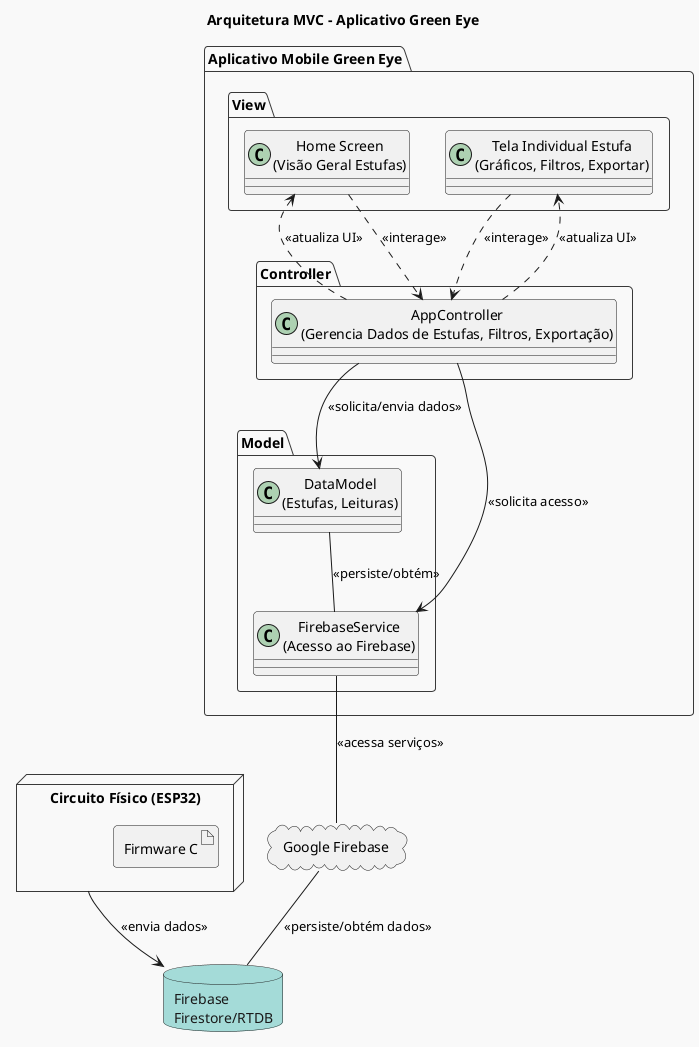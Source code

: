 @startuml diagrama mvc
!theme mars
allowmixing

title Arquitetura MVC - Aplicativo Green Eye

package "Aplicativo Mobile Green Eye" {

  package "View" {
    class HomeScreen as "Home Screen\n(Visão Geral Estufas)"
    class GreenhouseDetailScreen as "Tela Individual Estufa\n(Gráficos, Filtros, Exportar)"
  }

  package "Controller" {
    class AppController as "AppController\n(Gerencia Dados de Estufas, Filtros, Exportação)"
  }

  package "Model" {
    class DataModel as "DataModel\n(Estufas, Leituras)"
    class FirebaseService as "FirebaseService\n(Acesso ao Firebase)"
  }

  ' ---- Relacionamentos Essenciais entre View e Controller ----
  HomeScreen ..> AppController : <<interage>>
  GreenhouseDetailScreen ..> AppController : <<interage>>
  AppController ..> HomeScreen : <<atualiza UI>>
  AppController ..> GreenhouseDetailScreen : <<atualiza UI>>

  ' ---- Relacionamentos Essenciais entre Controller e Model ----
  AppController --> DataModel : <<solicita/envia dados>>
  AppController --> FirebaseService : <<solicita acesso>>

  ' ---- Relacionamentos dentro do Model ----
  DataModel -- FirebaseService : <<persiste/obtém>>

} 
' Fim do pacote "Aplicativo Mobile Green Eye"

' ---- Interação do Model com componentes externos ----
cloud "Google Firebase" as FirebaseCloud
database "Firebase\nFirestore/RTDB" as FirebaseDB

FirebaseService -- FirebaseCloud : <<acessa serviços>>
FirebaseCloud -- FirebaseDB : <<persiste/obtém dados>>

node "Circuito Físico (ESP32)" as ESP32 {
  artifact "Firmware C" as FirmwareC
}

ESP32 --> FirebaseDB : <<envia dados>>

@enduml